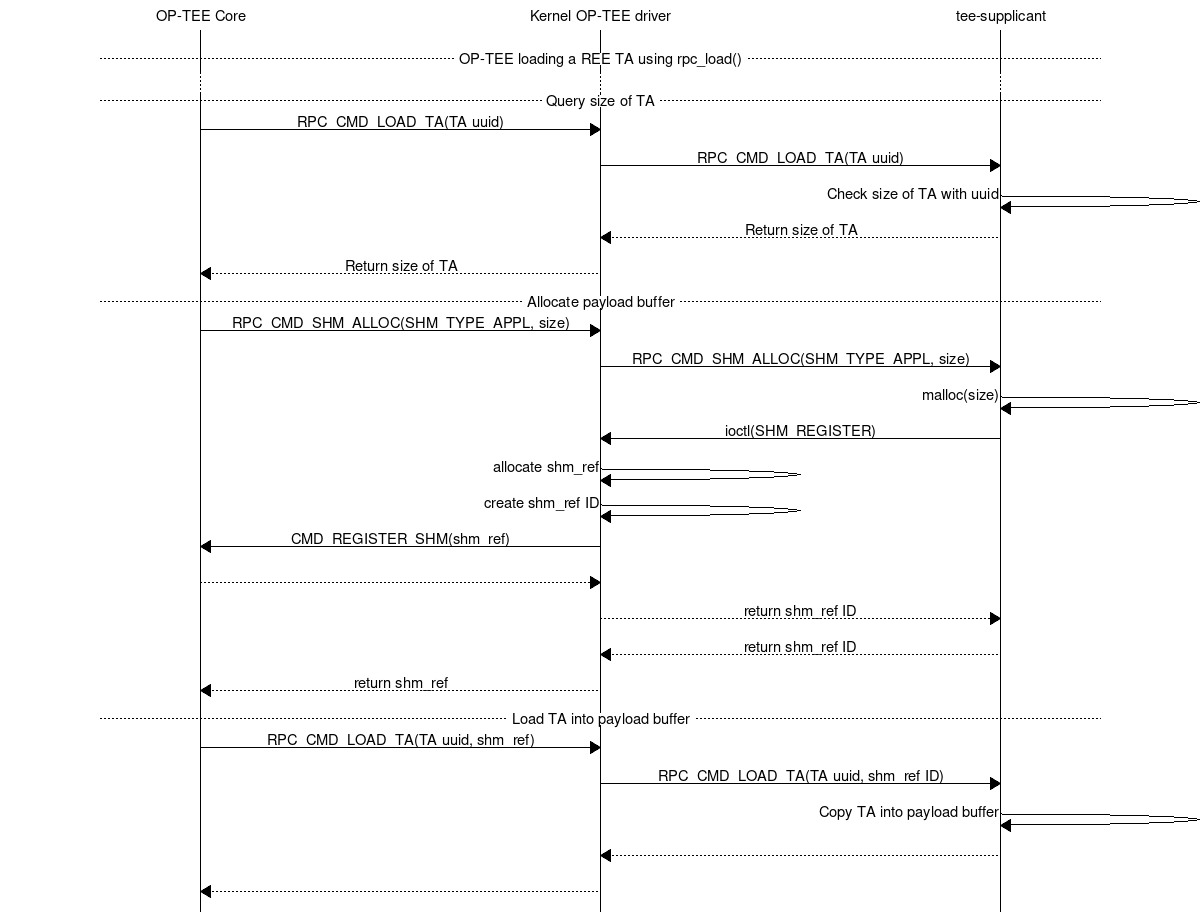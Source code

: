 # Generate with:
# mscgen -T png -o images/trusted_applications/load_ree_ta.png \
# 		images/trusted_applications/load_ree_ta.msc

msc {
	hscale = "2", wordwraparcs = on;

	a [label="OP-TEE Core"], b [label="Kernel OP-TEE driver"],
	c [label="tee-supplicant"];

	||| ;
	--- [ label = " OP-TEE loading a REE TA using rpc_load() "];
	... ;
	--- [ label = " Query size of TA " ];
	a=>b [ label = "RPC_CMD_LOAD_TA(TA uuid)" ];
	b=>c [ label = "RPC_CMD_LOAD_TA(TA uuid)" ];
	c=>c [ label = "Check size of TA with uuid" ];
	c>>b [ label = "Return size of TA" ];
	b>>a [ label = "Return size of TA" ];
	--- [ label = " Allocate payload buffer " ];
	a=>b [ label = "RPC_CMD_SHM_ALLOC(SHM_TYPE_APPL, size)" ];
	b=>c [ label = "RPC_CMD_SHM_ALLOC(SHM_TYPE_APPL, size)" ];
	c=>c [ label = "malloc(size)" ];
	c=>b [ label = "ioctl(SHM_REGISTER)" ];
	b=>b [ label = "allocate shm_ref" ];
	b=>b [ label = "create shm_ref ID" ];
	b=>a [ label = "CMD_REGISTER_SHM(shm_ref)" ];
	a>>b;
	b>>c [ label = "return shm_ref ID" ];
	c>>b [ label = "return shm_ref ID" ];
	b>>a [ label = "return shm_ref" ];
	--- [ label = " Load TA into payload buffer " ];
	a=>b [ label = "RPC_CMD_LOAD_TA(TA uuid, shm_ref)" ];
	b=>c [ label = "RPC_CMD_LOAD_TA(TA uuid, shm_ref ID)" ];
	c=>c [ label = "Copy TA into payload buffer" ];
	c>>b;
	b>>a;
}
